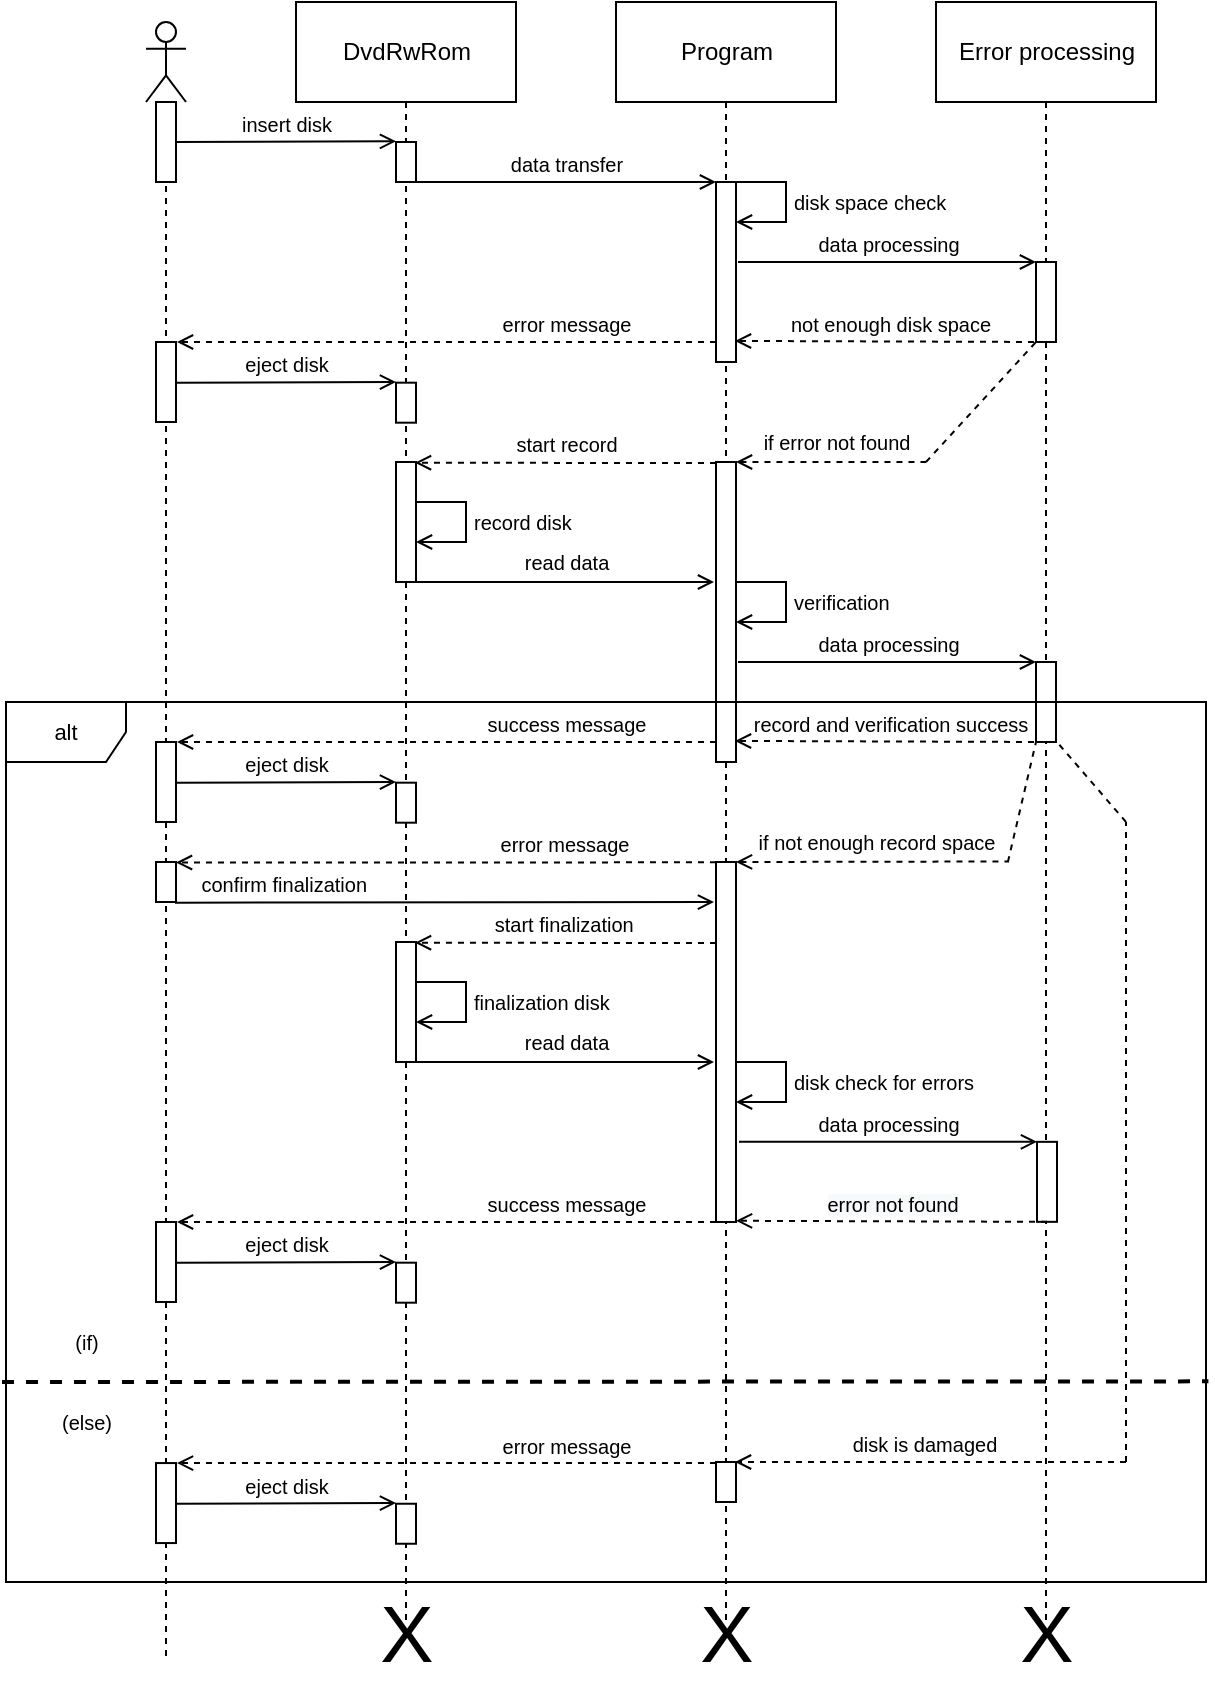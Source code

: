 <mxfile version="13.0.3" type="device"><diagram id="ef70U1_ubqnJy42vuKvk" name="Страница 1"><mxGraphModel dx="1538" dy="431" grid="1" gridSize="10" guides="1" tooltips="1" connect="1" arrows="1" fold="1" page="1" pageScale="1" pageWidth="827" pageHeight="1169" math="0" shadow="0"><root><mxCell id="0"/><mxCell id="1" parent="0"/><mxCell id="UXXz5kowe6avyO26uZm4-27" value="" style="shape=umlLifeline;participant=umlEntity;perimeter=lifelinePerimeter;whiteSpace=wrap;html=1;container=1;collapsible=0;recursiveResize=0;verticalAlign=top;spacingTop=36;labelBackgroundColor=#ffffff;outlineConnect=0;" vertex="1" parent="1"><mxGeometry x="140" y="40" width="40" height="800" as="geometry"/></mxCell><mxCell id="UXXz5kowe6avyO26uZm4-14" value="" style="html=1;points=[];perimeter=orthogonalPerimeter;fontSize=10;" vertex="1" parent="UXXz5kowe6avyO26uZm4-27"><mxGeometry x="15" y="60" width="10" height="20" as="geometry"/></mxCell><mxCell id="UXXz5kowe6avyO26uZm4-44" value="" style="html=1;points=[];perimeter=orthogonalPerimeter;fontSize=10;" vertex="1" parent="UXXz5kowe6avyO26uZm4-27"><mxGeometry x="15" y="180.34" width="10" height="20" as="geometry"/></mxCell><mxCell id="UXXz5kowe6avyO26uZm4-45" value="eject disk" style="html=1;verticalAlign=bottom;startArrow=none;endArrow=open;startSize=8;startFill=0;endFill=0;entryX=0;entryY=-0.017;entryDx=0;entryDy=0;entryPerimeter=0;exitX=0.95;exitY=0.5;exitDx=0;exitDy=0;exitPerimeter=0;fontSize=10;" edge="1" parent="UXXz5kowe6avyO26uZm4-27" target="UXXz5kowe6avyO26uZm4-44"><mxGeometry relative="1" as="geometry"><mxPoint x="-95.5" y="180.34" as="sourcePoint"/></mxGeometry></mxCell><mxCell id="UXXz5kowe6avyO26uZm4-3" value="" style="shape=umlLifeline;participant=umlActor;perimeter=lifelinePerimeter;whiteSpace=wrap;html=1;container=1;collapsible=0;recursiveResize=0;verticalAlign=top;spacingTop=36;labelBackgroundColor=#ffffff;outlineConnect=0;" vertex="1" parent="1"><mxGeometry x="30" y="40" width="20" height="820" as="geometry"/></mxCell><mxCell id="UXXz5kowe6avyO26uZm4-4" value="" style="html=1;points=[];perimeter=orthogonalPerimeter;" vertex="1" parent="UXXz5kowe6avyO26uZm4-3"><mxGeometry x="5" y="40" width="10" height="40" as="geometry"/></mxCell><mxCell id="UXXz5kowe6avyO26uZm4-38" value="" style="html=1;points=[];perimeter=orthogonalPerimeter;fontSize=10;" vertex="1" parent="UXXz5kowe6avyO26uZm4-3"><mxGeometry x="5" y="160" width="10" height="40" as="geometry"/></mxCell><mxCell id="UXXz5kowe6avyO26uZm4-81" value="" style="html=1;points=[];perimeter=orthogonalPerimeter;fontSize=10;" vertex="1" parent="UXXz5kowe6avyO26uZm4-3"><mxGeometry x="5" y="420" width="10" height="20" as="geometry"/></mxCell><mxCell id="UXXz5kowe6avyO26uZm4-110" value="success message" style="html=1;verticalAlign=bottom;endArrow=open;dashed=1;endSize=6;entryX=1.05;entryY=0;entryDx=0;entryDy=0;entryPerimeter=0;exitX=0;exitY=0.889;exitDx=0;exitDy=0;exitPerimeter=0;fontSize=10;" edge="1" parent="UXXz5kowe6avyO26uZm4-3" target="UXXz5kowe6avyO26uZm4-113"><mxGeometry x="-0.443" relative="1" as="geometry"><mxPoint x="-445" y="570" as="targetPoint"/><mxPoint x="285" y="600.01" as="sourcePoint"/><mxPoint as="offset"/></mxGeometry></mxCell><mxCell id="UXXz5kowe6avyO26uZm4-112" value="eject disk" style="html=1;verticalAlign=bottom;startArrow=none;endArrow=open;startSize=8;startFill=0;endFill=0;entryX=0;entryY=-0.017;entryDx=0;entryDy=0;entryPerimeter=0;exitX=0.95;exitY=0.5;exitDx=0;exitDy=0;exitPerimeter=0;fontSize=10;" edge="1" parent="UXXz5kowe6avyO26uZm4-3" target="UXXz5kowe6avyO26uZm4-111"><mxGeometry relative="1" as="geometry"><mxPoint x="14.5" y="620.34" as="sourcePoint"/></mxGeometry></mxCell><mxCell id="UXXz5kowe6avyO26uZm4-113" value="" style="html=1;points=[];perimeter=orthogonalPerimeter;fontSize=10;" vertex="1" parent="UXXz5kowe6avyO26uZm4-3"><mxGeometry x="5" y="600" width="10" height="40" as="geometry"/></mxCell><mxCell id="UXXz5kowe6avyO26uZm4-111" value="" style="html=1;points=[];perimeter=orthogonalPerimeter;fontSize=10;" vertex="1" parent="UXXz5kowe6avyO26uZm4-3"><mxGeometry x="125" y="620.34" width="10" height="20" as="geometry"/></mxCell><mxCell id="UXXz5kowe6avyO26uZm4-30" value="" style="shape=umlLifeline;participant=umlEntity;perimeter=lifelinePerimeter;whiteSpace=wrap;html=1;container=1;collapsible=0;recursiveResize=0;verticalAlign=top;spacingTop=36;labelBackgroundColor=#ffffff;outlineConnect=0;" vertex="1" parent="1"><mxGeometry x="300" y="40" width="40" height="800" as="geometry"/></mxCell><mxCell id="UXXz5kowe6avyO26uZm4-46" value="" style="html=1;points=[];perimeter=orthogonalPerimeter;fontSize=10;" vertex="1" parent="UXXz5kowe6avyO26uZm4-30"><mxGeometry x="15" y="220" width="10" height="150" as="geometry"/></mxCell><mxCell id="UXXz5kowe6avyO26uZm4-61" value="" style="html=1;points=[];perimeter=orthogonalPerimeter;" vertex="1" parent="UXXz5kowe6avyO26uZm4-30"><mxGeometry x="15" y="420" width="10" height="180" as="geometry"/></mxCell><mxCell id="UXXz5kowe6avyO26uZm4-37" value="" style="shape=umlLifeline;participant=umlEntity;perimeter=lifelinePerimeter;whiteSpace=wrap;html=1;container=1;collapsible=0;recursiveResize=0;verticalAlign=top;spacingTop=36;labelBackgroundColor=#ffffff;outlineConnect=0;" vertex="1" parent="1"><mxGeometry x="460" y="40" width="40" height="800" as="geometry"/></mxCell><mxCell id="UXXz5kowe6avyO26uZm4-41" value="" style="html=1;points=[];perimeter=orthogonalPerimeter;fontSize=10;" vertex="1" parent="UXXz5kowe6avyO26uZm4-37"><mxGeometry x="15" y="120" width="10" height="40" as="geometry"/></mxCell><mxCell id="UXXz5kowe6avyO26uZm4-60" value="" style="html=1;points=[];perimeter=orthogonalPerimeter;fontSize=10;" vertex="1" parent="UXXz5kowe6avyO26uZm4-37"><mxGeometry x="15" y="320" width="10" height="40" as="geometry"/></mxCell><mxCell id="UXXz5kowe6avyO26uZm4-65" value="success message" style="html=1;verticalAlign=bottom;endArrow=open;dashed=1;endSize=6;entryX=1.05;entryY=0;entryDx=0;entryDy=0;entryPerimeter=0;exitX=0;exitY=0.889;exitDx=0;exitDy=0;exitPerimeter=0;fontSize=10;" edge="1" parent="UXXz5kowe6avyO26uZm4-37" target="UXXz5kowe6avyO26uZm4-64"><mxGeometry x="-0.443" relative="1" as="geometry"><mxPoint x="-415" y="370" as="targetPoint"/><mxPoint x="-145" y="360.01" as="sourcePoint"/><mxPoint as="offset"/></mxGeometry></mxCell><mxCell id="UXXz5kowe6avyO26uZm4-66" value="data processing" style="html=1;verticalAlign=bottom;endArrow=open;entryX=0;entryY=0;endFill=0;fontSize=10;" edge="1" parent="UXXz5kowe6avyO26uZm4-37" target="UXXz5kowe6avyO26uZm4-60"><mxGeometry relative="1" as="geometry"><mxPoint x="-134" y="320" as="sourcePoint"/></mxGeometry></mxCell><mxCell id="UXXz5kowe6avyO26uZm4-67" value="record and verification success" style="html=1;verticalAlign=bottom;endArrow=open;dashed=1;endSize=6;entryX=0.95;entryY=0.883;entryDx=0;entryDy=0;entryPerimeter=0;fontSize=10;" edge="1" parent="UXXz5kowe6avyO26uZm4-37"><mxGeometry relative="1" as="geometry"><mxPoint x="-135.5" y="359.47" as="targetPoint"/><mxPoint x="20" y="360" as="sourcePoint"/></mxGeometry></mxCell><mxCell id="UXXz5kowe6avyO26uZm4-69" value="" style="endArrow=none;dashed=1;html=1;fontSize=10;exitX=0.971;exitY=1;exitDx=0;exitDy=0;exitPerimeter=0;" edge="1" parent="UXXz5kowe6avyO26uZm4-37" source="UXXz5kowe6avyO26uZm4-71"><mxGeometry width="50" height="50" relative="1" as="geometry"><mxPoint x="3" y="460" as="sourcePoint"/><mxPoint x="15" y="360" as="targetPoint"/></mxGeometry></mxCell><mxCell id="UXXz5kowe6avyO26uZm4-62" value="" style="html=1;points=[];perimeter=orthogonalPerimeter;fontSize=10;" vertex="1" parent="UXXz5kowe6avyO26uZm4-37"><mxGeometry x="-305" y="380.34" width="10" height="20" as="geometry"/></mxCell><mxCell id="UXXz5kowe6avyO26uZm4-63" value="eject disk" style="html=1;verticalAlign=bottom;startArrow=none;endArrow=open;startSize=8;startFill=0;endFill=0;entryX=0;entryY=-0.017;entryDx=0;entryDy=0;entryPerimeter=0;exitX=0.95;exitY=0.5;exitDx=0;exitDy=0;exitPerimeter=0;fontSize=10;" edge="1" parent="UXXz5kowe6avyO26uZm4-37" target="UXXz5kowe6avyO26uZm4-62"><mxGeometry relative="1" as="geometry"><mxPoint x="-415.5" y="380.34" as="sourcePoint"/></mxGeometry></mxCell><mxCell id="UXXz5kowe6avyO26uZm4-70" value="" style="endArrow=none;dashed=1;html=1;startArrow=open;startFill=0;fontSize=10;entryX=0.975;entryY=0.987;entryDx=0;entryDy=0;entryPerimeter=0;" edge="1" parent="UXXz5kowe6avyO26uZm4-37" target="UXXz5kowe6avyO26uZm4-71"><mxGeometry width="50" height="50" relative="1" as="geometry"><mxPoint x="-135" y="420" as="sourcePoint"/><mxPoint x="10" y="422" as="targetPoint"/></mxGeometry></mxCell><mxCell id="UXXz5kowe6avyO26uZm4-64" value="" style="html=1;points=[];perimeter=orthogonalPerimeter;fontSize=10;" vertex="1" parent="UXXz5kowe6avyO26uZm4-37"><mxGeometry x="-425" y="360" width="10" height="40" as="geometry"/></mxCell><mxCell id="UXXz5kowe6avyO26uZm4-15" value="insert disk" style="html=1;verticalAlign=bottom;startArrow=none;endArrow=open;startSize=8;startFill=0;endFill=0;entryX=0;entryY=-0.017;entryDx=0;entryDy=0;entryPerimeter=0;exitX=0.95;exitY=0.5;exitDx=0;exitDy=0;exitPerimeter=0;fontSize=10;" edge="1" target="UXXz5kowe6avyO26uZm4-14" parent="1" source="UXXz5kowe6avyO26uZm4-4"><mxGeometry relative="1" as="geometry"><mxPoint x="50" y="100" as="sourcePoint"/></mxGeometry></mxCell><mxCell id="UXXz5kowe6avyO26uZm4-17" value="DvdRwRom" style="html=1;" vertex="1" parent="1"><mxGeometry x="105" y="30" width="110" height="50" as="geometry"/></mxCell><mxCell id="UXXz5kowe6avyO26uZm4-23" value="" style="html=1;points=[];perimeter=orthogonalPerimeter;fontSize=10;" vertex="1" parent="1"><mxGeometry x="315" y="120" width="10" height="90" as="geometry"/></mxCell><mxCell id="UXXz5kowe6avyO26uZm4-24" value="data transfer" style="html=1;verticalAlign=bottom;endArrow=open;entryX=0;entryY=0;exitX=0.85;exitY=1;exitDx=0;exitDy=0;exitPerimeter=0;endFill=0;startSize=8;endSize=6;fontSize=10;" edge="1" target="UXXz5kowe6avyO26uZm4-23" parent="1" source="UXXz5kowe6avyO26uZm4-14"><mxGeometry relative="1" as="geometry"><mxPoint x="170" y="120" as="sourcePoint"/></mxGeometry></mxCell><mxCell id="UXXz5kowe6avyO26uZm4-25" value="error message" style="html=1;verticalAlign=bottom;endArrow=open;dashed=1;endSize=6;entryX=1.05;entryY=0;entryDx=0;entryDy=0;entryPerimeter=0;exitX=0;exitY=0.889;exitDx=0;exitDy=0;exitPerimeter=0;fontSize=10;" edge="1" source="UXXz5kowe6avyO26uZm4-23" parent="1" target="UXXz5kowe6avyO26uZm4-38"><mxGeometry x="-0.443" relative="1" as="geometry"><mxPoint x="45" y="210" as="targetPoint"/><mxPoint x="310" y="200" as="sourcePoint"/><mxPoint as="offset"/></mxGeometry></mxCell><mxCell id="UXXz5kowe6avyO26uZm4-29" value="Program" style="html=1;" vertex="1" parent="1"><mxGeometry x="265" y="30" width="110" height="50" as="geometry"/></mxCell><mxCell id="UXXz5kowe6avyO26uZm4-36" value="Error processing" style="html=1;" vertex="1" parent="1"><mxGeometry x="425" y="30" width="110" height="50" as="geometry"/></mxCell><mxCell id="UXXz5kowe6avyO26uZm4-40" value="disk space check" style="edgeStyle=orthogonalEdgeStyle;html=1;align=left;spacingLeft=2;endArrow=open;rounded=0;endFill=0;fontSize=10;" edge="1" parent="1"><mxGeometry relative="1" as="geometry"><mxPoint x="325" y="120" as="sourcePoint"/><Array as="points"><mxPoint x="350" y="120"/><mxPoint x="350" y="140"/></Array><mxPoint x="325" y="140" as="targetPoint"/></mxGeometry></mxCell><mxCell id="UXXz5kowe6avyO26uZm4-42" value="data processing" style="html=1;verticalAlign=bottom;endArrow=open;entryX=0;entryY=0;endFill=0;fontSize=10;" edge="1" target="UXXz5kowe6avyO26uZm4-41" parent="1"><mxGeometry relative="1" as="geometry"><mxPoint x="326" y="160" as="sourcePoint"/></mxGeometry></mxCell><mxCell id="UXXz5kowe6avyO26uZm4-43" value="not enough disk space" style="html=1;verticalAlign=bottom;endArrow=open;dashed=1;endSize=6;entryX=0.95;entryY=0.883;entryDx=0;entryDy=0;entryPerimeter=0;fontSize=10;" edge="1" parent="1" target="UXXz5kowe6avyO26uZm4-23"><mxGeometry relative="1" as="geometry"><mxPoint x="330" y="200" as="targetPoint"/><mxPoint x="480" y="200" as="sourcePoint"/></mxGeometry></mxCell><mxCell id="UXXz5kowe6avyO26uZm4-47" value="" style="html=1;points=[];perimeter=orthogonalPerimeter;fontSize=10;" vertex="1" parent="1"><mxGeometry x="155" y="260" width="10" height="60" as="geometry"/></mxCell><mxCell id="UXXz5kowe6avyO26uZm4-48" value="" style="endArrow=none;dashed=1;html=1;fontSize=10;" edge="1" parent="1"><mxGeometry width="50" height="50" relative="1" as="geometry"><mxPoint x="420" y="260" as="sourcePoint"/><mxPoint x="475" y="200" as="targetPoint"/></mxGeometry></mxCell><mxCell id="UXXz5kowe6avyO26uZm4-49" value="" style="endArrow=none;dashed=1;html=1;startArrow=open;startFill=0;fontSize=10;" edge="1" parent="1"><mxGeometry width="50" height="50" relative="1" as="geometry"><mxPoint x="325" y="260" as="sourcePoint"/><mxPoint x="420" y="260" as="targetPoint"/></mxGeometry></mxCell><mxCell id="UXXz5kowe6avyO26uZm4-50" value="if error not found" style="text;html=1;align=center;verticalAlign=middle;resizable=0;points=[];autosize=1;fontSize=10;" vertex="1" parent="1"><mxGeometry x="330" y="240" width="90" height="20" as="geometry"/></mxCell><mxCell id="UXXz5kowe6avyO26uZm4-53" value="start record" style="html=1;verticalAlign=bottom;endArrow=open;dashed=1;endSize=6;entryX=0.95;entryY=0.006;entryDx=0;entryDy=0;entryPerimeter=0;fontSize=10;" edge="1" parent="1" target="UXXz5kowe6avyO26uZm4-47"><mxGeometry relative="1" as="geometry"><mxPoint x="180" y="260" as="targetPoint"/><mxPoint x="315" y="260.53" as="sourcePoint"/></mxGeometry></mxCell><mxCell id="UXXz5kowe6avyO26uZm4-54" value="record disk" style="edgeStyle=orthogonalEdgeStyle;html=1;align=left;spacingLeft=2;endArrow=open;rounded=0;endFill=0;fontSize=10;" edge="1" parent="1"><mxGeometry relative="1" as="geometry"><mxPoint x="165" y="280" as="sourcePoint"/><Array as="points"><mxPoint x="190" y="280"/><mxPoint x="190" y="300"/></Array><mxPoint x="165" y="300" as="targetPoint"/></mxGeometry></mxCell><mxCell id="UXXz5kowe6avyO26uZm4-56" value="" style="endArrow=open;html=1;fontSize=10;endFill=0;" edge="1" parent="1"><mxGeometry width="50" height="50" relative="1" as="geometry"><mxPoint x="165" y="320" as="sourcePoint"/><mxPoint x="314" y="320" as="targetPoint"/></mxGeometry></mxCell><mxCell id="UXXz5kowe6avyO26uZm4-57" value="read data" style="text;html=1;align=center;verticalAlign=middle;resizable=0;points=[];autosize=1;fontSize=10;" vertex="1" parent="1"><mxGeometry x="210" y="300" width="60" height="20" as="geometry"/></mxCell><mxCell id="UXXz5kowe6avyO26uZm4-59" value="verification" style="edgeStyle=orthogonalEdgeStyle;html=1;align=left;spacingLeft=2;endArrow=open;rounded=0;endFill=0;fontSize=10;" edge="1" parent="1"><mxGeometry relative="1" as="geometry"><mxPoint x="325" y="320" as="sourcePoint"/><Array as="points"><mxPoint x="350" y="320"/><mxPoint x="350" y="340"/></Array><mxPoint x="325" y="340" as="targetPoint"/></mxGeometry></mxCell><mxCell id="UXXz5kowe6avyO26uZm4-71" value="if not enough record space" style="text;html=1;align=center;verticalAlign=middle;resizable=0;points=[];autosize=1;fontSize=10;" vertex="1" parent="1"><mxGeometry x="325" y="440" width="140" height="20" as="geometry"/></mxCell><mxCell id="UXXz5kowe6avyO26uZm4-80" value="error message" style="html=1;verticalAlign=bottom;endArrow=open;dashed=1;endSize=6;fontSize=10;entryX=1;entryY=0.013;entryDx=0;entryDy=0;entryPerimeter=0;" edge="1" parent="1" target="UXXz5kowe6avyO26uZm4-81"><mxGeometry x="-0.434" relative="1" as="geometry"><mxPoint x="50" y="460" as="targetPoint"/><mxPoint x="315" y="460.17" as="sourcePoint"/><mxPoint as="offset"/></mxGeometry></mxCell><mxCell id="UXXz5kowe6avyO26uZm4-82" value="confirm&amp;nbsp;finalization&amp;nbsp;" style="html=1;verticalAlign=bottom;startArrow=none;endArrow=open;startSize=8;startFill=0;endFill=0;exitX=0.95;exitY=0.5;exitDx=0;exitDy=0;exitPerimeter=0;fontSize=10;" edge="1" parent="1"><mxGeometry x="-0.588" relative="1" as="geometry"><mxPoint x="44.5" y="480.34" as="sourcePoint"/><mxPoint x="314" y="480" as="targetPoint"/><mxPoint as="offset"/></mxGeometry></mxCell><mxCell id="UXXz5kowe6avyO26uZm4-68" value="" style="html=1;points=[];perimeter=orthogonalPerimeter;fontSize=10;" vertex="1" parent="1"><mxGeometry x="155" y="500" width="10" height="60" as="geometry"/></mxCell><mxCell id="UXXz5kowe6avyO26uZm4-72" value="start finalization&amp;nbsp;" style="html=1;verticalAlign=bottom;endArrow=open;dashed=1;endSize=6;entryX=0.95;entryY=0.006;entryDx=0;entryDy=0;entryPerimeter=0;fontSize=10;" edge="1" parent="1" target="UXXz5kowe6avyO26uZm4-68"><mxGeometry relative="1" as="geometry"><mxPoint x="180" y="500" as="targetPoint"/><mxPoint x="315" y="500.53" as="sourcePoint"/></mxGeometry></mxCell><mxCell id="UXXz5kowe6avyO26uZm4-73" value="finalization disk" style="edgeStyle=orthogonalEdgeStyle;html=1;align=left;spacingLeft=2;endArrow=open;rounded=0;endFill=0;fontSize=10;" edge="1" parent="1"><mxGeometry relative="1" as="geometry"><mxPoint x="165" y="520" as="sourcePoint"/><Array as="points"><mxPoint x="190" y="520"/><mxPoint x="190" y="540"/></Array><mxPoint x="165" y="540" as="targetPoint"/></mxGeometry></mxCell><mxCell id="UXXz5kowe6avyO26uZm4-74" value="" style="endArrow=open;html=1;fontSize=10;endFill=0;" edge="1" parent="1"><mxGeometry width="50" height="50" relative="1" as="geometry"><mxPoint x="165" y="560" as="sourcePoint"/><mxPoint x="314" y="560" as="targetPoint"/></mxGeometry></mxCell><mxCell id="UXXz5kowe6avyO26uZm4-75" value="read data" style="text;html=1;align=center;verticalAlign=middle;resizable=0;points=[];autosize=1;fontSize=10;" vertex="1" parent="1"><mxGeometry x="210" y="540" width="60" height="20" as="geometry"/></mxCell><mxCell id="UXXz5kowe6avyO26uZm4-76" value="disk check for errors" style="edgeStyle=orthogonalEdgeStyle;html=1;align=left;spacingLeft=2;endArrow=open;rounded=0;endFill=0;fontSize=10;" edge="1" parent="1"><mxGeometry relative="1" as="geometry"><mxPoint x="325" y="560" as="sourcePoint"/><Array as="points"><mxPoint x="350" y="560"/><mxPoint x="350" y="580"/></Array><mxPoint x="325" y="580" as="targetPoint"/></mxGeometry></mxCell><mxCell id="UXXz5kowe6avyO26uZm4-86" value="" style="html=1;points=[];perimeter=orthogonalPerimeter;fontSize=10;" vertex="1" parent="1"><mxGeometry x="475.5" y="599.92" width="10" height="40" as="geometry"/></mxCell><mxCell id="UXXz5kowe6avyO26uZm4-87" value="data processing" style="html=1;verticalAlign=bottom;endArrow=open;entryX=0;entryY=0;endFill=0;fontSize=10;" edge="1" parent="1" target="UXXz5kowe6avyO26uZm4-86"><mxGeometry relative="1" as="geometry"><mxPoint x="326.5" y="599.92" as="sourcePoint"/></mxGeometry></mxCell><mxCell id="UXXz5kowe6avyO26uZm4-88" value="&lt;span style=&quot;background-color: rgb(248 , 249 , 250)&quot;&gt;error not found&lt;/span&gt;" style="html=1;verticalAlign=bottom;endArrow=open;dashed=1;endSize=6;entryX=0.95;entryY=0.883;entryDx=0;entryDy=0;entryPerimeter=0;fontSize=10;" edge="1" parent="1"><mxGeometry relative="1" as="geometry"><mxPoint x="325" y="639.39" as="targetPoint"/><mxPoint x="480.5" y="639.92" as="sourcePoint"/></mxGeometry></mxCell><mxCell id="UXXz5kowe6avyO26uZm4-96" value="" style="endArrow=none;dashed=1;html=1;fontSize=10;" edge="1" parent="1"><mxGeometry width="50" height="50" relative="1" as="geometry"><mxPoint x="520" y="440" as="sourcePoint"/><mxPoint x="485.5" y="400" as="targetPoint"/></mxGeometry></mxCell><mxCell id="UXXz5kowe6avyO26uZm4-103" value="" style="endArrow=none;dashed=1;html=1;fontSize=10;" edge="1" parent="1"><mxGeometry width="50" height="50" relative="1" as="geometry"><mxPoint x="520" y="760" as="sourcePoint"/><mxPoint x="520" y="440" as="targetPoint"/></mxGeometry></mxCell><mxCell id="UXXz5kowe6avyO26uZm4-92" value="" style="html=1;points=[];perimeter=orthogonalPerimeter;fontSize=10;" vertex="1" parent="1"><mxGeometry x="155" y="780.87" width="10" height="20" as="geometry"/></mxCell><mxCell id="UXXz5kowe6avyO26uZm4-93" value="eject disk" style="html=1;verticalAlign=bottom;startArrow=none;endArrow=open;startSize=8;startFill=0;endFill=0;entryX=0;entryY=-0.017;entryDx=0;entryDy=0;entryPerimeter=0;exitX=0.95;exitY=0.5;exitDx=0;exitDy=0;exitPerimeter=0;fontSize=10;" edge="1" parent="1" target="UXXz5kowe6avyO26uZm4-92"><mxGeometry relative="1" as="geometry"><mxPoint x="44.5" y="780.87" as="sourcePoint"/></mxGeometry></mxCell><mxCell id="UXXz5kowe6avyO26uZm4-94" value="" style="html=1;points=[];perimeter=orthogonalPerimeter;fontSize=10;" vertex="1" parent="1"><mxGeometry x="35" y="760.53" width="10" height="40" as="geometry"/></mxCell><mxCell id="UXXz5kowe6avyO26uZm4-95" value="" style="html=1;points=[];perimeter=orthogonalPerimeter;fontSize=10;" vertex="1" parent="1"><mxGeometry x="315" y="760" width="10" height="20" as="geometry"/></mxCell><mxCell id="UXXz5kowe6avyO26uZm4-90" value="error message" style="html=1;verticalAlign=bottom;endArrow=open;dashed=1;endSize=6;entryX=1.05;entryY=0;entryDx=0;entryDy=0;entryPerimeter=0;exitX=0;exitY=0.889;exitDx=0;exitDy=0;exitPerimeter=0;fontSize=10;" edge="1" parent="1" target="UXXz5kowe6avyO26uZm4-94"><mxGeometry x="-0.443" relative="1" as="geometry"><mxPoint x="-415" y="730.53" as="targetPoint"/><mxPoint x="315" y="760.54" as="sourcePoint"/><mxPoint as="offset"/></mxGeometry></mxCell><mxCell id="UXXz5kowe6avyO26uZm4-91" value="disk is damaged" style="html=1;verticalAlign=bottom;endArrow=open;dashed=1;endSize=6;entryX=0.95;entryY=0.883;entryDx=0;entryDy=0;entryPerimeter=0;fontSize=10;" edge="1" parent="1"><mxGeometry x="0.039" relative="1" as="geometry"><mxPoint x="324.5" y="760" as="targetPoint"/><mxPoint x="520" y="760" as="sourcePoint"/><mxPoint as="offset"/></mxGeometry></mxCell><mxCell id="UXXz5kowe6avyO26uZm4-117" value="" style="endArrow=none;dashed=1;html=1;fontSize=10;entryX=1.002;entryY=0.772;entryDx=0;entryDy=0;entryPerimeter=0;strokeWidth=2;jumpSize=6;" edge="1" parent="1" target="UXXz5kowe6avyO26uZm4-114"><mxGeometry width="50" height="50" relative="1" as="geometry"><mxPoint x="-42" y="720" as="sourcePoint"/><mxPoint x="170" y="580" as="targetPoint"/></mxGeometry></mxCell><mxCell id="UXXz5kowe6avyO26uZm4-118" value="(else)" style="text;html=1;align=center;verticalAlign=middle;resizable=0;points=[];autosize=1;fontSize=10;" vertex="1" parent="1"><mxGeometry x="-20" y="730" width="40" height="20" as="geometry"/></mxCell><mxCell id="UXXz5kowe6avyO26uZm4-119" value="(if)" style="text;html=1;align=center;verticalAlign=middle;resizable=0;points=[];autosize=1;fontSize=10;" vertex="1" parent="1"><mxGeometry x="-15" y="690" width="30" height="20" as="geometry"/></mxCell><mxCell id="UXXz5kowe6avyO26uZm4-121" value="X" style="text;html=1;align=center;verticalAlign=middle;resizable=0;points=[];autosize=1;fontSize=40;fontStyle=0" vertex="1" parent="1"><mxGeometry x="460" y="820" width="40" height="50" as="geometry"/></mxCell><mxCell id="UXXz5kowe6avyO26uZm4-122" value="X" style="text;html=1;align=center;verticalAlign=middle;resizable=0;points=[];autosize=1;fontSize=40;fontStyle=0" vertex="1" parent="1"><mxGeometry x="140" y="820" width="40" height="50" as="geometry"/></mxCell><mxCell id="UXXz5kowe6avyO26uZm4-123" value="X" style="text;html=1;align=center;verticalAlign=middle;resizable=0;points=[];autosize=1;fontSize=40;fontStyle=0" vertex="1" parent="1"><mxGeometry x="300" y="820" width="40" height="50" as="geometry"/></mxCell><mxCell id="UXXz5kowe6avyO26uZm4-114" value="&lt;font style=&quot;font-size: 11px&quot;&gt;alt&lt;/font&gt;" style="shape=umlFrame;whiteSpace=wrap;html=1;fontSize=10;" vertex="1" parent="1"><mxGeometry x="-40" y="380" width="600" height="440" as="geometry"/></mxCell></root></mxGraphModel></diagram></mxfile>